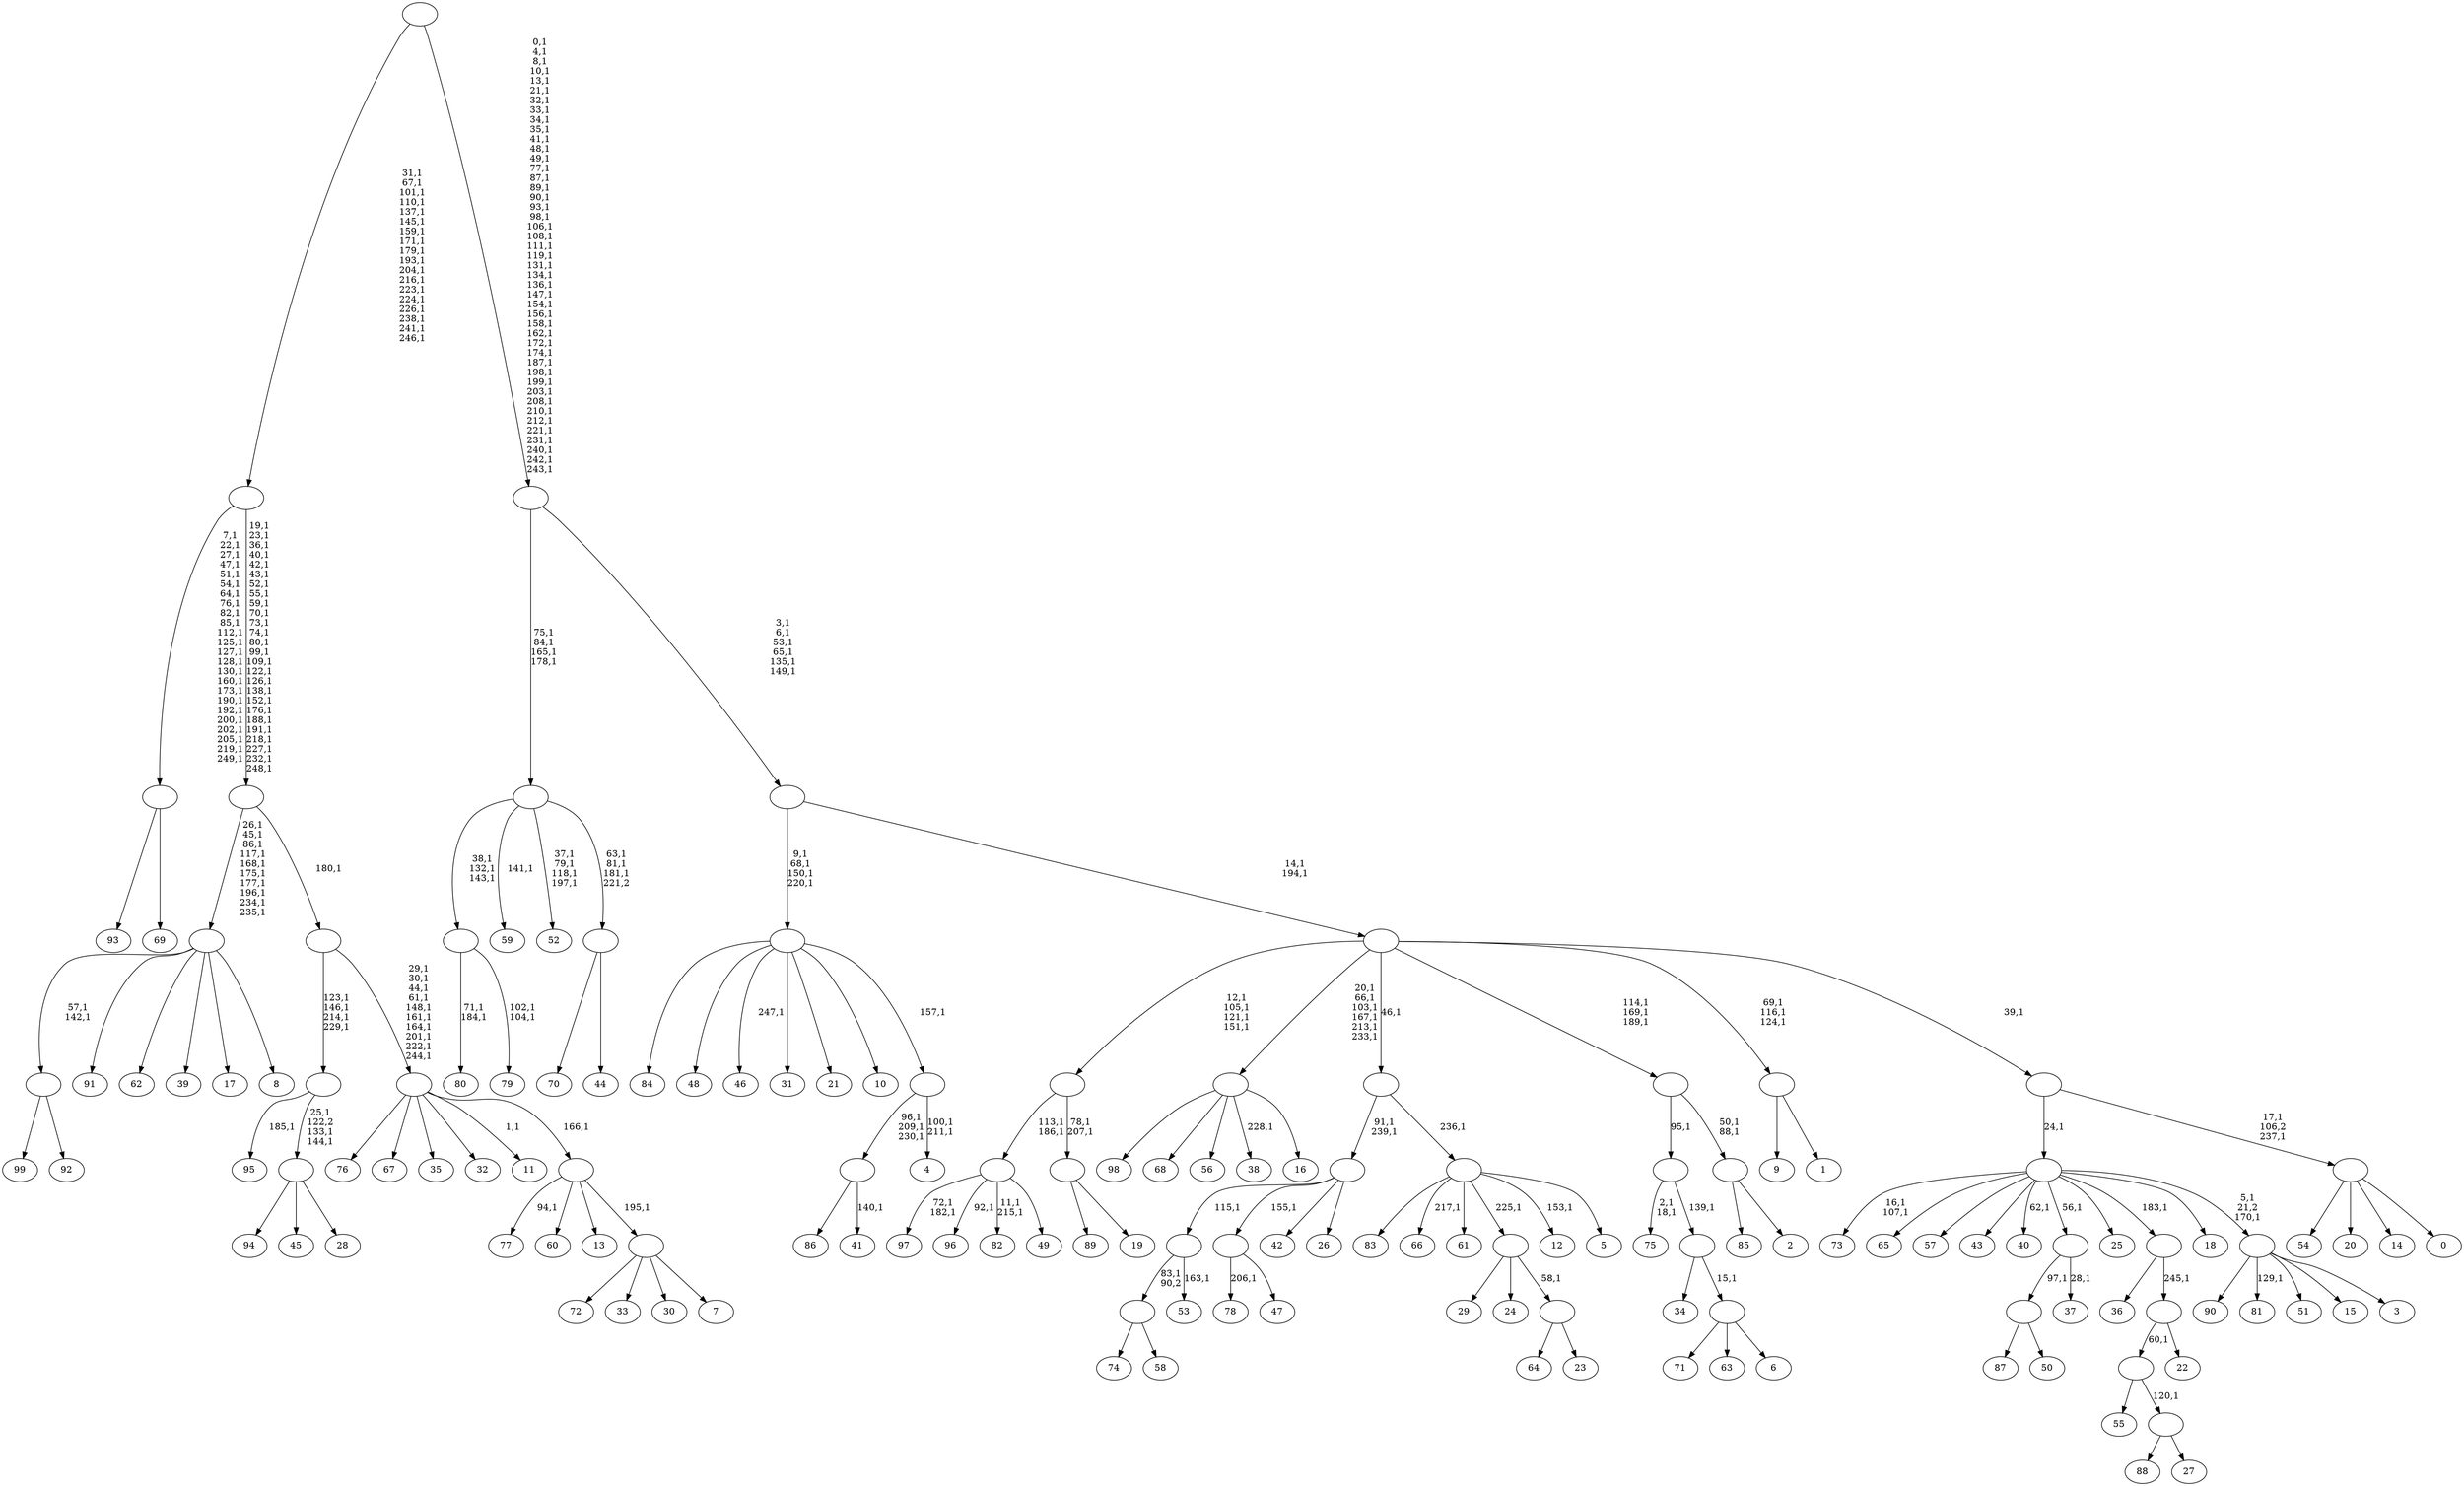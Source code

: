 digraph T {
	350 [label="99"]
	349 [label="98"]
	348 [label="97"]
	345 [label="96"]
	343 [label="95"]
	341 [label="94"]
	340 [label="93"]
	339 [label="92"]
	338 [label=""]
	336 [label="91"]
	335 [label="90"]
	334 [label="89"]
	333 [label="88"]
	332 [label="87"]
	331 [label="86"]
	330 [label="85"]
	329 [label="84"]
	328 [label="83"]
	327 [label="82"]
	324 [label="81"]
	322 [label="80"]
	319 [label="79"]
	316 [label=""]
	313 [label="78"]
	311 [label="77"]
	309 [label="76"]
	308 [label="75"]
	305 [label="74"]
	304 [label="73"]
	301 [label="72"]
	300 [label="71"]
	299 [label="70"]
	298 [label="69"]
	297 [label=""]
	273 [label="68"]
	272 [label="67"]
	271 [label="66"]
	269 [label="65"]
	268 [label="64"]
	267 [label="63"]
	266 [label="62"]
	265 [label="61"]
	264 [label="60"]
	263 [label="59"]
	261 [label="58"]
	260 [label=""]
	259 [label="57"]
	258 [label="56"]
	257 [label="55"]
	256 [label="54"]
	255 [label="53"]
	253 [label=""]
	252 [label="52"]
	247 [label="51"]
	246 [label="50"]
	245 [label=""]
	244 [label="49"]
	243 [label=""]
	241 [label="48"]
	240 [label="47"]
	239 [label=""]
	238 [label="46"]
	236 [label="45"]
	235 [label="44"]
	234 [label=""]
	231 [label=""]
	227 [label="43"]
	226 [label="42"]
	225 [label="41"]
	223 [label=""]
	220 [label="40"]
	218 [label="39"]
	217 [label="38"]
	215 [label="37"]
	213 [label=""]
	212 [label="36"]
	211 [label="35"]
	210 [label="34"]
	209 [label="33"]
	208 [label="32"]
	207 [label="31"]
	206 [label="30"]
	205 [label="29"]
	204 [label="28"]
	203 [label=""]
	200 [label=""]
	196 [label="27"]
	195 [label=""]
	194 [label=""]
	193 [label="26"]
	192 [label=""]
	190 [label="25"]
	189 [label="24"]
	188 [label="23"]
	187 [label=""]
	186 [label=""]
	185 [label="22"]
	184 [label=""]
	183 [label=""]
	182 [label="21"]
	181 [label="20"]
	180 [label="19"]
	179 [label=""]
	177 [label=""]
	173 [label="18"]
	172 [label="17"]
	171 [label="16"]
	170 [label=""]
	164 [label="15"]
	163 [label="14"]
	162 [label="13"]
	161 [label="12"]
	159 [label="11"]
	157 [label="10"]
	156 [label="9"]
	155 [label="8"]
	154 [label=""]
	144 [label="7"]
	143 [label=""]
	142 [label=""]
	141 [label=""]
	131 [label=""]
	130 [label=""]
	104 [label=""]
	86 [label="6"]
	85 [label=""]
	84 [label=""]
	83 [label=""]
	82 [label="5"]
	81 [label=""]
	80 [label=""]
	79 [label="4"]
	76 [label=""]
	75 [label=""]
	71 [label="3"]
	70 [label=""]
	68 [label=""]
	67 [label="2"]
	66 [label=""]
	64 [label=""]
	61 [label="1"]
	60 [label=""]
	57 [label="0"]
	56 [label=""]
	54 [label=""]
	53 [label=""]
	51 [label=""]
	45 [label=""]
	0 [label=""]
	338 -> 350 [label=""]
	338 -> 339 [label=""]
	316 -> 319 [label="102,1\n104,1"]
	316 -> 322 [label="71,1\n184,1"]
	297 -> 340 [label=""]
	297 -> 298 [label=""]
	260 -> 305 [label=""]
	260 -> 261 [label=""]
	253 -> 255 [label="163,1"]
	253 -> 260 [label="83,1\n90,2"]
	245 -> 332 [label=""]
	245 -> 246 [label=""]
	243 -> 327 [label="11,1\n215,1"]
	243 -> 345 [label="92,1"]
	243 -> 348 [label="72,1\n182,1"]
	243 -> 244 [label=""]
	239 -> 313 [label="206,1"]
	239 -> 240 [label=""]
	234 -> 299 [label=""]
	234 -> 235 [label=""]
	231 -> 234 [label="63,1\n81,1\n181,1\n221,2"]
	231 -> 252 [label="37,1\n79,1\n118,1\n197,1"]
	231 -> 263 [label="141,1"]
	231 -> 316 [label="38,1\n132,1\n143,1"]
	223 -> 225 [label="140,1"]
	223 -> 331 [label=""]
	213 -> 215 [label="28,1"]
	213 -> 245 [label="97,1"]
	203 -> 341 [label=""]
	203 -> 236 [label=""]
	203 -> 204 [label=""]
	200 -> 203 [label="25,1\n122,2\n133,1\n144,1"]
	200 -> 343 [label="185,1"]
	195 -> 333 [label=""]
	195 -> 196 [label=""]
	194 -> 257 [label=""]
	194 -> 195 [label="120,1"]
	192 -> 253 [label="115,1"]
	192 -> 239 [label="155,1"]
	192 -> 226 [label=""]
	192 -> 193 [label=""]
	187 -> 268 [label=""]
	187 -> 188 [label=""]
	186 -> 205 [label=""]
	186 -> 189 [label=""]
	186 -> 187 [label="58,1"]
	184 -> 194 [label="60,1"]
	184 -> 185 [label=""]
	183 -> 212 [label=""]
	183 -> 184 [label="245,1"]
	179 -> 334 [label=""]
	179 -> 180 [label=""]
	177 -> 179 [label="78,1\n207,1"]
	177 -> 243 [label="113,1\n186,1"]
	170 -> 217 [label="228,1"]
	170 -> 349 [label=""]
	170 -> 273 [label=""]
	170 -> 258 [label=""]
	170 -> 171 [label=""]
	154 -> 338 [label="57,1\n142,1"]
	154 -> 336 [label=""]
	154 -> 266 [label=""]
	154 -> 218 [label=""]
	154 -> 172 [label=""]
	154 -> 155 [label=""]
	143 -> 301 [label=""]
	143 -> 209 [label=""]
	143 -> 206 [label=""]
	143 -> 144 [label=""]
	142 -> 311 [label="94,1"]
	142 -> 264 [label=""]
	142 -> 162 [label=""]
	142 -> 143 [label="195,1"]
	141 -> 159 [label="1,1"]
	141 -> 309 [label=""]
	141 -> 272 [label=""]
	141 -> 211 [label=""]
	141 -> 208 [label=""]
	141 -> 142 [label="166,1"]
	131 -> 141 [label="29,1\n30,1\n44,1\n61,1\n148,1\n161,1\n164,1\n201,1\n222,1\n244,1"]
	131 -> 200 [label="123,1\n146,1\n214,1\n229,1"]
	130 -> 154 [label="26,1\n45,1\n86,1\n117,1\n168,1\n175,1\n177,1\n196,1\n234,1\n235,1"]
	130 -> 131 [label="180,1"]
	104 -> 130 [label="19,1\n23,1\n36,1\n40,1\n42,1\n43,1\n52,1\n55,1\n59,1\n70,1\n73,1\n74,1\n80,1\n99,1\n109,1\n122,1\n126,1\n138,1\n152,1\n176,1\n188,1\n191,1\n218,1\n227,1\n232,1\n248,1"]
	104 -> 297 [label="7,1\n22,1\n27,1\n47,1\n51,1\n54,1\n64,1\n76,1\n82,1\n85,1\n112,1\n125,1\n127,1\n128,1\n130,1\n160,1\n173,1\n190,1\n192,1\n200,1\n202,1\n205,1\n219,1\n249,1"]
	85 -> 300 [label=""]
	85 -> 267 [label=""]
	85 -> 86 [label=""]
	84 -> 210 [label=""]
	84 -> 85 [label="15,1"]
	83 -> 308 [label="2,1\n18,1"]
	83 -> 84 [label="139,1"]
	81 -> 161 [label="153,1"]
	81 -> 271 [label="217,1"]
	81 -> 328 [label=""]
	81 -> 265 [label=""]
	81 -> 186 [label="225,1"]
	81 -> 82 [label=""]
	80 -> 192 [label="91,1\n239,1"]
	80 -> 81 [label="236,1"]
	76 -> 79 [label="100,1\n211,1"]
	76 -> 223 [label="96,1\n209,1\n230,1"]
	75 -> 238 [label="247,1"]
	75 -> 329 [label=""]
	75 -> 241 [label=""]
	75 -> 207 [label=""]
	75 -> 182 [label=""]
	75 -> 157 [label=""]
	75 -> 76 [label="157,1"]
	70 -> 324 [label="129,1"]
	70 -> 335 [label=""]
	70 -> 247 [label=""]
	70 -> 164 [label=""]
	70 -> 71 [label=""]
	68 -> 70 [label="5,1\n21,2\n170,1"]
	68 -> 220 [label="62,1"]
	68 -> 304 [label="16,1\n107,1"]
	68 -> 269 [label=""]
	68 -> 259 [label=""]
	68 -> 227 [label=""]
	68 -> 213 [label="56,1"]
	68 -> 190 [label=""]
	68 -> 183 [label="183,1"]
	68 -> 173 [label=""]
	66 -> 330 [label=""]
	66 -> 67 [label=""]
	64 -> 66 [label="50,1\n88,1"]
	64 -> 83 [label="95,1"]
	60 -> 156 [label=""]
	60 -> 61 [label=""]
	56 -> 256 [label=""]
	56 -> 181 [label=""]
	56 -> 163 [label=""]
	56 -> 57 [label=""]
	54 -> 56 [label="17,1\n106,2\n237,1"]
	54 -> 68 [label="24,1"]
	53 -> 60 [label="69,1\n116,1\n124,1"]
	53 -> 64 [label="114,1\n169,1\n189,1"]
	53 -> 170 [label="20,1\n66,1\n103,1\n167,1\n213,1\n233,1"]
	53 -> 177 [label="12,1\n105,1\n121,1\n151,1"]
	53 -> 80 [label="46,1"]
	53 -> 54 [label="39,1"]
	51 -> 53 [label="14,1\n194,1"]
	51 -> 75 [label="9,1\n68,1\n150,1\n220,1"]
	45 -> 51 [label="3,1\n6,1\n53,1\n65,1\n135,1\n149,1"]
	45 -> 231 [label="75,1\n84,1\n165,1\n178,1"]
	0 -> 45 [label="0,1\n4,1\n8,1\n10,1\n13,1\n21,1\n32,1\n33,1\n34,1\n35,1\n41,1\n48,1\n49,1\n77,1\n87,1\n89,1\n90,1\n93,1\n98,1\n106,1\n108,1\n111,1\n119,1\n131,1\n134,1\n136,1\n147,1\n154,1\n156,1\n158,1\n162,1\n172,1\n174,1\n187,1\n198,1\n199,1\n203,1\n208,1\n210,1\n212,1\n221,1\n231,1\n240,1\n242,1\n243,1"]
	0 -> 104 [label="31,1\n67,1\n101,1\n110,1\n137,1\n145,1\n159,1\n171,1\n179,1\n193,1\n204,1\n216,1\n223,1\n224,1\n226,1\n238,1\n241,1\n246,1"]
}
